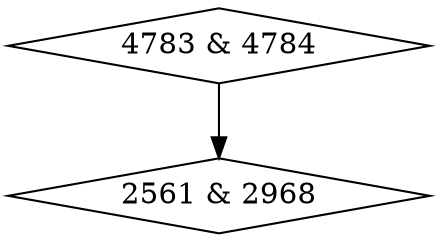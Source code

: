 digraph {
0 [label = "2561 & 2968", shape = diamond];
1 [label = "4783 & 4784", shape = diamond];
1->0;
}
